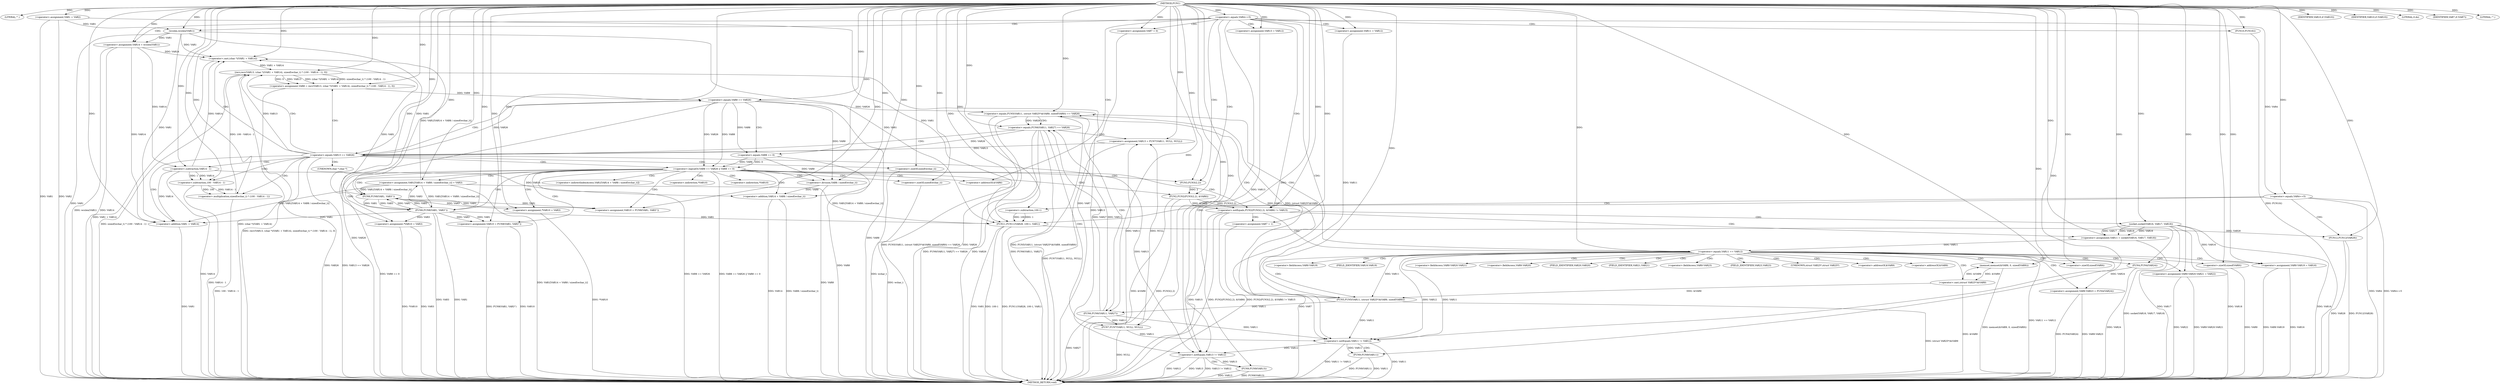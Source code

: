 digraph FUN1 {  
"1000100" [label = "(METHOD,FUN1)" ]
"1000315" [label = "(METHOD_RETURN,void)" ]
"1000103" [label = "(LITERAL,\"\",)" ]
"1000104" [label = "(<operator>.assignment,VAR1 = VAR2)" ]
"1000108" [label = "(<operator>.equals,VAR4==5)" ]
"1000115" [label = "(<operator>.assignment,VAR7 = 0)" ]
"1000122" [label = "(<operator>.assignment,VAR11 = VAR12)" ]
"1000126" [label = "(<operator>.assignment,VAR13 = VAR12)" ]
"1000130" [label = "(<operator>.assignment,VAR14 = wcslen(VAR1))" ]
"1000132" [label = "(wcslen,wcslen(VAR1))" ]
"1000137" [label = "(<operator>.notEquals,FUN2(FUN3(2,2), &VAR6) != VAR15)" ]
"1000138" [label = "(FUN2,FUN2(FUN3(2,2), &VAR6))" ]
"1000139" [label = "(FUN3,FUN3(2,2))" ]
"1000147" [label = "(<operator>.assignment,VAR7 = 1)" ]
"1000150" [label = "(<operator>.assignment,VAR11 = socket(VAR16, VAR17, VAR18))" ]
"1000152" [label = "(socket,socket(VAR16, VAR17, VAR18))" ]
"1000157" [label = "(<operator>.equals,VAR11 == VAR12)" ]
"1000162" [label = "(memset,memset(&VAR9, 0, sizeof(VAR9)))" ]
"1000166" [label = "(<operator>.sizeOf,sizeof(VAR9))" ]
"1000168" [label = "(<operator>.assignment,VAR9.VAR19 = VAR16)" ]
"1000173" [label = "(<operator>.assignment,VAR9.VAR20.VAR21 = VAR22)" ]
"1000180" [label = "(<operator>.assignment,VAR9.VAR23 = FUN4(VAR24))" ]
"1000184" [label = "(FUN4,FUN4(VAR24))" ]
"1000187" [label = "(<operator>.equals,FUN5(VAR11, (struct VAR25*)&VAR9, sizeof(VAR9)) == VAR26)" ]
"1000188" [label = "(FUN5,FUN5(VAR11, (struct VAR25*)&VAR9, sizeof(VAR9)))" ]
"1000190" [label = "(<operator>.cast,(struct VAR25*)&VAR9)" ]
"1000194" [label = "(<operator>.sizeOf,sizeof(VAR9))" ]
"1000200" [label = "(<operator>.equals,FUN6(VAR11, VAR27) == VAR26)" ]
"1000201" [label = "(FUN6,FUN6(VAR11, VAR27))" ]
"1000207" [label = "(<operator>.assignment,VAR13 = FUN7(VAR11, NULL, NULL))" ]
"1000209" [label = "(FUN7,FUN7(VAR11, NULL, NULL))" ]
"1000214" [label = "(<operator>.equals,VAR13 == VAR26)" ]
"1000219" [label = "(<operator>.assignment,VAR8 = recv(VAR13, (char *)(VAR1 + VAR14), sizeof(wchar_t) * (100 - VAR14 - 1), 0))" ]
"1000221" [label = "(recv,recv(VAR13, (char *)(VAR1 + VAR14), sizeof(wchar_t) * (100 - VAR14 - 1), 0))" ]
"1000223" [label = "(<operator>.cast,(char *)(VAR1 + VAR14))" ]
"1000225" [label = "(<operator>.addition,VAR1 + VAR14)" ]
"1000228" [label = "(<operator>.multiplication,sizeof(wchar_t) * (100 - VAR14 - 1))" ]
"1000229" [label = "(<operator>.sizeOf,sizeof(wchar_t))" ]
"1000231" [label = "(<operator>.subtraction,100 - VAR14 - 1)" ]
"1000233" [label = "(<operator>.subtraction,VAR14 - 1)" ]
"1000238" [label = "(<operator>.logicalOr,VAR8 == VAR26 || VAR8 == 0)" ]
"1000239" [label = "(<operator>.equals,VAR8 == VAR26)" ]
"1000242" [label = "(<operator>.equals,VAR8 == 0)" ]
"1000247" [label = "(<operator>.assignment,VAR1[VAR14 + VAR8 / sizeof(wchar_t)] = VAR3)" ]
"1000250" [label = "(<operator>.addition,VAR14 + VAR8 / sizeof(wchar_t))" ]
"1000252" [label = "(<operator>.division,VAR8 / sizeof(wchar_t))" ]
"1000254" [label = "(<operator>.sizeOf,sizeof(wchar_t))" ]
"1000257" [label = "(<operator>.assignment,VAR10 = FUN8(VAR1, VAR3''))" ]
"1000259" [label = "(FUN8,FUN8(VAR1, VAR3''))" ]
"1000263" [label = "(IDENTIFIER,VAR10,if (VAR10))" ]
"1000265" [label = "(<operator>.assignment,*VAR10 = VAR3)" ]
"1000269" [label = "(<operator>.assignment,VAR10 = FUN8(VAR1, VAR3''))" ]
"1000271" [label = "(FUN8,FUN8(VAR1, VAR3''))" ]
"1000275" [label = "(IDENTIFIER,VAR10,if (VAR10))" ]
"1000277" [label = "(<operator>.assignment,*VAR10 = VAR3)" ]
"1000281" [label = "(LITERAL,0,do)" ]
"1000283" [label = "(<operator>.notEquals,VAR11 != VAR12)" ]
"1000287" [label = "(FUN9,FUN9(VAR11))" ]
"1000290" [label = "(<operator>.notEquals,VAR13 != VAR12)" ]
"1000294" [label = "(FUN9,FUN9(VAR13))" ]
"1000297" [label = "(IDENTIFIER,VAR7,if (VAR7))" ]
"1000299" [label = "(FUN10,FUN10())" ]
"1000301" [label = "(<operator>.equals,VAR4==5)" ]
"1000306" [label = "(LITERAL,\"\",)" ]
"1000307" [label = "(FUN11,FUN11(VAR28, 100-1, VAR1))" ]
"1000309" [label = "(<operator>.subtraction,100-1)" ]
"1000313" [label = "(FUN12,FUN12(VAR28))" ]
"1000142" [label = "(<operator>.addressOf,&VAR6)" ]
"1000163" [label = "(<operator>.addressOf,&VAR9)" ]
"1000169" [label = "(<operator>.fieldAccess,VAR9.VAR19)" ]
"1000171" [label = "(FIELD_IDENTIFIER,VAR19,VAR19)" ]
"1000174" [label = "(<operator>.fieldAccess,VAR9.VAR20.VAR21)" ]
"1000175" [label = "(<operator>.fieldAccess,VAR9.VAR20)" ]
"1000177" [label = "(FIELD_IDENTIFIER,VAR20,VAR20)" ]
"1000178" [label = "(FIELD_IDENTIFIER,VAR21,VAR21)" ]
"1000181" [label = "(<operator>.fieldAccess,VAR9.VAR23)" ]
"1000183" [label = "(FIELD_IDENTIFIER,VAR23,VAR23)" ]
"1000191" [label = "(UNKNOWN,struct VAR25*,struct VAR25*)" ]
"1000192" [label = "(<operator>.addressOf,&VAR9)" ]
"1000224" [label = "(UNKNOWN,char *,char *)" ]
"1000248" [label = "(<operator>.indirectIndexAccess,VAR1[VAR14 + VAR8 / sizeof(wchar_t)])" ]
"1000266" [label = "(<operator>.indirection,*VAR10)" ]
"1000278" [label = "(<operator>.indirection,*VAR10)" ]
  "1000184" -> "1000315"  [ label = "DDG: VAR24"] 
  "1000147" -> "1000315"  [ label = "DDG: VAR7"] 
  "1000132" -> "1000315"  [ label = "DDG: VAR1"] 
  "1000187" -> "1000315"  [ label = "DDG: FUN5(VAR11, (struct VAR25*)&VAR9, sizeof(VAR9))"] 
  "1000247" -> "1000315"  [ label = "DDG: VAR1[VAR14 + VAR8 / sizeof(wchar_t)]"] 
  "1000307" -> "1000315"  [ label = "DDG: 100-1"] 
  "1000290" -> "1000315"  [ label = "DDG: VAR13"] 
  "1000168" -> "1000315"  [ label = "DDG: VAR16"] 
  "1000187" -> "1000315"  [ label = "DDG: FUN5(VAR11, (struct VAR25*)&VAR9, sizeof(VAR9)) == VAR26"] 
  "1000307" -> "1000315"  [ label = "DDG: VAR1"] 
  "1000138" -> "1000315"  [ label = "DDG: &VAR6"] 
  "1000223" -> "1000315"  [ label = "DDG: VAR1 + VAR14"] 
  "1000219" -> "1000315"  [ label = "DDG: recv(VAR13, (char *)(VAR1 + VAR14), sizeof(wchar_t) * (100 - VAR14 - 1), 0)"] 
  "1000250" -> "1000315"  [ label = "DDG: VAR14"] 
  "1000200" -> "1000315"  [ label = "DDG: FUN6(VAR11, VAR27)"] 
  "1000290" -> "1000315"  [ label = "DDG: VAR12"] 
  "1000221" -> "1000315"  [ label = "DDG: (char *)(VAR1 + VAR14)"] 
  "1000207" -> "1000315"  [ label = "DDG: FUN7(VAR11, NULL, NULL)"] 
  "1000283" -> "1000315"  [ label = "DDG: VAR11"] 
  "1000294" -> "1000315"  [ label = "DDG: FUN9(VAR13)"] 
  "1000238" -> "1000315"  [ label = "DDG: VAR8 == VAR26"] 
  "1000231" -> "1000315"  [ label = "DDG: VAR14 - 1"] 
  "1000252" -> "1000315"  [ label = "DDG: VAR8"] 
  "1000290" -> "1000315"  [ label = "DDG: VAR13 != VAR12"] 
  "1000168" -> "1000315"  [ label = "DDG: VAR9.VAR19"] 
  "1000277" -> "1000315"  [ label = "DDG: VAR3"] 
  "1000188" -> "1000315"  [ label = "DDG: (struct VAR25*)&VAR9"] 
  "1000200" -> "1000315"  [ label = "DDG: FUN6(VAR11, VAR27) == VAR26"] 
  "1000214" -> "1000315"  [ label = "DDG: VAR26"] 
  "1000157" -> "1000315"  [ label = "DDG: VAR11 == VAR12"] 
  "1000287" -> "1000315"  [ label = "DDG: FUN9(VAR11)"] 
  "1000173" -> "1000315"  [ label = "DDG: VAR22"] 
  "1000254" -> "1000315"  [ label = "DDG: wchar_t"] 
  "1000104" -> "1000315"  [ label = "DDG: VAR1"] 
  "1000225" -> "1000315"  [ label = "DDG: VAR1"] 
  "1000299" -> "1000315"  [ label = "DDG: FUN10()"] 
  "1000313" -> "1000315"  [ label = "DDG: FUN12(VAR28)"] 
  "1000239" -> "1000315"  [ label = "DDG: VAR8"] 
  "1000238" -> "1000315"  [ label = "DDG: VAR8 == VAR26 || VAR8 == 0"] 
  "1000221" -> "1000315"  [ label = "DDG: sizeof(wchar_t) * (100 - VAR14 - 1)"] 
  "1000214" -> "1000315"  [ label = "DDG: VAR13 == VAR26"] 
  "1000307" -> "1000315"  [ label = "DDG: FUN11(VAR28, 100-1, VAR1)"] 
  "1000130" -> "1000315"  [ label = "DDG: wcslen(VAR1)"] 
  "1000138" -> "1000315"  [ label = "DDG: FUN3(2,2)"] 
  "1000194" -> "1000315"  [ label = "DDG: VAR9"] 
  "1000180" -> "1000315"  [ label = "DDG: FUN4(VAR24)"] 
  "1000150" -> "1000315"  [ label = "DDG: socket(VAR16, VAR17, VAR18)"] 
  "1000250" -> "1000315"  [ label = "DDG: VAR8 / sizeof(wchar_t)"] 
  "1000152" -> "1000315"  [ label = "DDG: VAR18"] 
  "1000137" -> "1000315"  [ label = "DDG: VAR15"] 
  "1000180" -> "1000315"  [ label = "DDG: VAR9.VAR23"] 
  "1000301" -> "1000315"  [ label = "DDG: VAR4==5"] 
  "1000201" -> "1000315"  [ label = "DDG: VAR27"] 
  "1000265" -> "1000315"  [ label = "DDG: *VAR10"] 
  "1000152" -> "1000315"  [ label = "DDG: VAR16"] 
  "1000301" -> "1000315"  [ label = "DDG: VAR4"] 
  "1000228" -> "1000315"  [ label = "DDG: 100 - VAR14 - 1"] 
  "1000277" -> "1000315"  [ label = "DDG: *VAR10"] 
  "1000209" -> "1000315"  [ label = "DDG: NULL"] 
  "1000152" -> "1000315"  [ label = "DDG: VAR17"] 
  "1000294" -> "1000315"  [ label = "DDG: VAR13"] 
  "1000271" -> "1000315"  [ label = "DDG: VAR3"] 
  "1000233" -> "1000315"  [ label = "DDG: VAR14"] 
  "1000229" -> "1000315"  [ label = "DDG: wchar_t"] 
  "1000238" -> "1000315"  [ label = "DDG: VAR8 == 0"] 
  "1000287" -> "1000315"  [ label = "DDG: VAR11"] 
  "1000269" -> "1000315"  [ label = "DDG: VAR10"] 
  "1000271" -> "1000315"  [ label = "DDG: VAR1"] 
  "1000137" -> "1000315"  [ label = "DDG: FUN2(FUN3(2,2), &VAR6)"] 
  "1000187" -> "1000315"  [ label = "DDG: VAR26"] 
  "1000162" -> "1000315"  [ label = "DDG: memset(&VAR9, 0, sizeof(VAR9))"] 
  "1000283" -> "1000315"  [ label = "DDG: VAR11 != VAR12"] 
  "1000313" -> "1000315"  [ label = "DDG: VAR28"] 
  "1000239" -> "1000315"  [ label = "DDG: VAR26"] 
  "1000269" -> "1000315"  [ label = "DDG: FUN8(VAR1, VAR3'')"] 
  "1000115" -> "1000315"  [ label = "DDG: VAR7"] 
  "1000190" -> "1000315"  [ label = "DDG: &VAR9"] 
  "1000173" -> "1000315"  [ label = "DDG: VAR9.VAR20.VAR21"] 
  "1000137" -> "1000315"  [ label = "DDG: FUN2(FUN3(2,2), &VAR6) != VAR15"] 
  "1000242" -> "1000315"  [ label = "DDG: VAR8"] 
  "1000104" -> "1000315"  [ label = "DDG: VAR2"] 
  "1000130" -> "1000315"  [ label = "DDG: VAR14"] 
  "1000200" -> "1000315"  [ label = "DDG: VAR26"] 
  "1000100" -> "1000103"  [ label = "DDG: "] 
  "1000100" -> "1000104"  [ label = "DDG: "] 
  "1000100" -> "1000108"  [ label = "DDG: "] 
  "1000100" -> "1000115"  [ label = "DDG: "] 
  "1000100" -> "1000122"  [ label = "DDG: "] 
  "1000100" -> "1000126"  [ label = "DDG: "] 
  "1000132" -> "1000130"  [ label = "DDG: VAR1"] 
  "1000100" -> "1000130"  [ label = "DDG: "] 
  "1000104" -> "1000132"  [ label = "DDG: VAR1"] 
  "1000100" -> "1000132"  [ label = "DDG: "] 
  "1000138" -> "1000137"  [ label = "DDG: FUN3(2,2)"] 
  "1000138" -> "1000137"  [ label = "DDG: &VAR6"] 
  "1000139" -> "1000138"  [ label = "DDG: 2"] 
  "1000100" -> "1000139"  [ label = "DDG: "] 
  "1000100" -> "1000137"  [ label = "DDG: "] 
  "1000100" -> "1000147"  [ label = "DDG: "] 
  "1000152" -> "1000150"  [ label = "DDG: VAR16"] 
  "1000152" -> "1000150"  [ label = "DDG: VAR17"] 
  "1000152" -> "1000150"  [ label = "DDG: VAR18"] 
  "1000100" -> "1000150"  [ label = "DDG: "] 
  "1000100" -> "1000152"  [ label = "DDG: "] 
  "1000150" -> "1000157"  [ label = "DDG: VAR11"] 
  "1000100" -> "1000157"  [ label = "DDG: "] 
  "1000190" -> "1000162"  [ label = "DDG: &VAR9"] 
  "1000100" -> "1000162"  [ label = "DDG: "] 
  "1000100" -> "1000166"  [ label = "DDG: "] 
  "1000152" -> "1000168"  [ label = "DDG: VAR16"] 
  "1000100" -> "1000168"  [ label = "DDG: "] 
  "1000100" -> "1000173"  [ label = "DDG: "] 
  "1000184" -> "1000180"  [ label = "DDG: VAR24"] 
  "1000100" -> "1000184"  [ label = "DDG: "] 
  "1000188" -> "1000187"  [ label = "DDG: VAR11"] 
  "1000188" -> "1000187"  [ label = "DDG: (struct VAR25*)&VAR9"] 
  "1000157" -> "1000188"  [ label = "DDG: VAR11"] 
  "1000100" -> "1000188"  [ label = "DDG: "] 
  "1000190" -> "1000188"  [ label = "DDG: &VAR9"] 
  "1000162" -> "1000190"  [ label = "DDG: &VAR9"] 
  "1000100" -> "1000194"  [ label = "DDG: "] 
  "1000239" -> "1000187"  [ label = "DDG: VAR26"] 
  "1000100" -> "1000187"  [ label = "DDG: "] 
  "1000201" -> "1000200"  [ label = "DDG: VAR11"] 
  "1000201" -> "1000200"  [ label = "DDG: VAR27"] 
  "1000188" -> "1000201"  [ label = "DDG: VAR11"] 
  "1000100" -> "1000201"  [ label = "DDG: "] 
  "1000187" -> "1000200"  [ label = "DDG: VAR26"] 
  "1000100" -> "1000200"  [ label = "DDG: "] 
  "1000209" -> "1000207"  [ label = "DDG: VAR11"] 
  "1000209" -> "1000207"  [ label = "DDG: NULL"] 
  "1000100" -> "1000207"  [ label = "DDG: "] 
  "1000201" -> "1000209"  [ label = "DDG: VAR11"] 
  "1000100" -> "1000209"  [ label = "DDG: "] 
  "1000207" -> "1000214"  [ label = "DDG: VAR13"] 
  "1000100" -> "1000214"  [ label = "DDG: "] 
  "1000200" -> "1000214"  [ label = "DDG: VAR26"] 
  "1000221" -> "1000219"  [ label = "DDG: VAR13"] 
  "1000221" -> "1000219"  [ label = "DDG: (char *)(VAR1 + VAR14)"] 
  "1000221" -> "1000219"  [ label = "DDG: sizeof(wchar_t) * (100 - VAR14 - 1)"] 
  "1000221" -> "1000219"  [ label = "DDG: 0"] 
  "1000100" -> "1000219"  [ label = "DDG: "] 
  "1000214" -> "1000221"  [ label = "DDG: VAR13"] 
  "1000100" -> "1000221"  [ label = "DDG: "] 
  "1000223" -> "1000221"  [ label = "DDG: VAR1 + VAR14"] 
  "1000247" -> "1000223"  [ label = "DDG: VAR1[VAR14 + VAR8 / sizeof(wchar_t)]"] 
  "1000132" -> "1000223"  [ label = "DDG: VAR1"] 
  "1000271" -> "1000223"  [ label = "DDG: VAR1"] 
  "1000100" -> "1000223"  [ label = "DDG: "] 
  "1000130" -> "1000223"  [ label = "DDG: VAR14"] 
  "1000233" -> "1000223"  [ label = "DDG: VAR14"] 
  "1000247" -> "1000225"  [ label = "DDG: VAR1[VAR14 + VAR8 / sizeof(wchar_t)]"] 
  "1000132" -> "1000225"  [ label = "DDG: VAR1"] 
  "1000271" -> "1000225"  [ label = "DDG: VAR1"] 
  "1000100" -> "1000225"  [ label = "DDG: "] 
  "1000130" -> "1000225"  [ label = "DDG: VAR14"] 
  "1000233" -> "1000225"  [ label = "DDG: VAR14"] 
  "1000228" -> "1000221"  [ label = "DDG: 100 - VAR14 - 1"] 
  "1000100" -> "1000228"  [ label = "DDG: "] 
  "1000100" -> "1000229"  [ label = "DDG: "] 
  "1000231" -> "1000228"  [ label = "DDG: 100"] 
  "1000231" -> "1000228"  [ label = "DDG: VAR14 - 1"] 
  "1000100" -> "1000231"  [ label = "DDG: "] 
  "1000233" -> "1000231"  [ label = "DDG: VAR14"] 
  "1000233" -> "1000231"  [ label = "DDG: 1"] 
  "1000100" -> "1000233"  [ label = "DDG: "] 
  "1000130" -> "1000233"  [ label = "DDG: VAR14"] 
  "1000239" -> "1000238"  [ label = "DDG: VAR8"] 
  "1000239" -> "1000238"  [ label = "DDG: VAR26"] 
  "1000219" -> "1000239"  [ label = "DDG: VAR8"] 
  "1000100" -> "1000239"  [ label = "DDG: "] 
  "1000214" -> "1000239"  [ label = "DDG: VAR26"] 
  "1000242" -> "1000238"  [ label = "DDG: VAR8"] 
  "1000242" -> "1000238"  [ label = "DDG: 0"] 
  "1000239" -> "1000242"  [ label = "DDG: VAR8"] 
  "1000100" -> "1000242"  [ label = "DDG: "] 
  "1000271" -> "1000247"  [ label = "DDG: VAR3"] 
  "1000100" -> "1000247"  [ label = "DDG: "] 
  "1000233" -> "1000250"  [ label = "DDG: VAR14"] 
  "1000100" -> "1000250"  [ label = "DDG: "] 
  "1000252" -> "1000250"  [ label = "DDG: VAR8"] 
  "1000239" -> "1000252"  [ label = "DDG: VAR8"] 
  "1000242" -> "1000252"  [ label = "DDG: VAR8"] 
  "1000100" -> "1000252"  [ label = "DDG: "] 
  "1000100" -> "1000254"  [ label = "DDG: "] 
  "1000259" -> "1000257"  [ label = "DDG: VAR1"] 
  "1000259" -> "1000257"  [ label = "DDG: VAR3"] 
  "1000100" -> "1000257"  [ label = "DDG: "] 
  "1000247" -> "1000259"  [ label = "DDG: VAR1[VAR14 + VAR8 / sizeof(wchar_t)]"] 
  "1000100" -> "1000259"  [ label = "DDG: "] 
  "1000132" -> "1000259"  [ label = "DDG: VAR1"] 
  "1000271" -> "1000259"  [ label = "DDG: VAR1"] 
  "1000271" -> "1000259"  [ label = "DDG: VAR3"] 
  "1000100" -> "1000263"  [ label = "DDG: "] 
  "1000259" -> "1000265"  [ label = "DDG: VAR3"] 
  "1000100" -> "1000265"  [ label = "DDG: "] 
  "1000271" -> "1000269"  [ label = "DDG: VAR1"] 
  "1000271" -> "1000269"  [ label = "DDG: VAR3"] 
  "1000100" -> "1000269"  [ label = "DDG: "] 
  "1000247" -> "1000271"  [ label = "DDG: VAR1[VAR14 + VAR8 / sizeof(wchar_t)]"] 
  "1000259" -> "1000271"  [ label = "DDG: VAR1"] 
  "1000100" -> "1000271"  [ label = "DDG: "] 
  "1000259" -> "1000271"  [ label = "DDG: VAR3"] 
  "1000100" -> "1000275"  [ label = "DDG: "] 
  "1000271" -> "1000277"  [ label = "DDG: VAR3"] 
  "1000100" -> "1000277"  [ label = "DDG: "] 
  "1000100" -> "1000281"  [ label = "DDG: "] 
  "1000209" -> "1000283"  [ label = "DDG: VAR11"] 
  "1000188" -> "1000283"  [ label = "DDG: VAR11"] 
  "1000122" -> "1000283"  [ label = "DDG: VAR11"] 
  "1000157" -> "1000283"  [ label = "DDG: VAR11"] 
  "1000201" -> "1000283"  [ label = "DDG: VAR11"] 
  "1000100" -> "1000283"  [ label = "DDG: "] 
  "1000157" -> "1000283"  [ label = "DDG: VAR12"] 
  "1000283" -> "1000287"  [ label = "DDG: VAR11"] 
  "1000100" -> "1000287"  [ label = "DDG: "] 
  "1000221" -> "1000290"  [ label = "DDG: VAR13"] 
  "1000126" -> "1000290"  [ label = "DDG: VAR13"] 
  "1000214" -> "1000290"  [ label = "DDG: VAR13"] 
  "1000100" -> "1000290"  [ label = "DDG: "] 
  "1000283" -> "1000290"  [ label = "DDG: VAR12"] 
  "1000290" -> "1000294"  [ label = "DDG: VAR13"] 
  "1000100" -> "1000294"  [ label = "DDG: "] 
  "1000100" -> "1000297"  [ label = "DDG: "] 
  "1000100" -> "1000299"  [ label = "DDG: "] 
  "1000108" -> "1000301"  [ label = "DDG: VAR4"] 
  "1000100" -> "1000301"  [ label = "DDG: "] 
  "1000100" -> "1000306"  [ label = "DDG: "] 
  "1000100" -> "1000307"  [ label = "DDG: "] 
  "1000309" -> "1000307"  [ label = "DDG: 100"] 
  "1000309" -> "1000307"  [ label = "DDG: 1"] 
  "1000100" -> "1000309"  [ label = "DDG: "] 
  "1000247" -> "1000307"  [ label = "DDG: VAR1[VAR14 + VAR8 / sizeof(wchar_t)]"] 
  "1000132" -> "1000307"  [ label = "DDG: VAR1"] 
  "1000271" -> "1000307"  [ label = "DDG: VAR1"] 
  "1000104" -> "1000307"  [ label = "DDG: VAR1"] 
  "1000307" -> "1000313"  [ label = "DDG: VAR28"] 
  "1000100" -> "1000313"  [ label = "DDG: "] 
  "1000108" -> "1000142"  [ label = "CDG: "] 
  "1000108" -> "1000139"  [ label = "CDG: "] 
  "1000108" -> "1000122"  [ label = "CDG: "] 
  "1000108" -> "1000126"  [ label = "CDG: "] 
  "1000108" -> "1000132"  [ label = "CDG: "] 
  "1000108" -> "1000130"  [ label = "CDG: "] 
  "1000108" -> "1000138"  [ label = "CDG: "] 
  "1000108" -> "1000290"  [ label = "CDG: "] 
  "1000108" -> "1000283"  [ label = "CDG: "] 
  "1000108" -> "1000137"  [ label = "CDG: "] 
  "1000108" -> "1000115"  [ label = "CDG: "] 
  "1000108" -> "1000299"  [ label = "CDG: "] 
  "1000137" -> "1000150"  [ label = "CDG: "] 
  "1000137" -> "1000157"  [ label = "CDG: "] 
  "1000137" -> "1000152"  [ label = "CDG: "] 
  "1000137" -> "1000147"  [ label = "CDG: "] 
  "1000157" -> "1000174"  [ label = "CDG: "] 
  "1000157" -> "1000191"  [ label = "CDG: "] 
  "1000157" -> "1000166"  [ label = "CDG: "] 
  "1000157" -> "1000180"  [ label = "CDG: "] 
  "1000157" -> "1000183"  [ label = "CDG: "] 
  "1000157" -> "1000188"  [ label = "CDG: "] 
  "1000157" -> "1000190"  [ label = "CDG: "] 
  "1000157" -> "1000175"  [ label = "CDG: "] 
  "1000157" -> "1000194"  [ label = "CDG: "] 
  "1000157" -> "1000192"  [ label = "CDG: "] 
  "1000157" -> "1000187"  [ label = "CDG: "] 
  "1000157" -> "1000169"  [ label = "CDG: "] 
  "1000157" -> "1000163"  [ label = "CDG: "] 
  "1000157" -> "1000168"  [ label = "CDG: "] 
  "1000157" -> "1000178"  [ label = "CDG: "] 
  "1000157" -> "1000173"  [ label = "CDG: "] 
  "1000157" -> "1000171"  [ label = "CDG: "] 
  "1000157" -> "1000184"  [ label = "CDG: "] 
  "1000157" -> "1000177"  [ label = "CDG: "] 
  "1000157" -> "1000162"  [ label = "CDG: "] 
  "1000157" -> "1000181"  [ label = "CDG: "] 
  "1000187" -> "1000200"  [ label = "CDG: "] 
  "1000187" -> "1000201"  [ label = "CDG: "] 
  "1000200" -> "1000214"  [ label = "CDG: "] 
  "1000200" -> "1000207"  [ label = "CDG: "] 
  "1000200" -> "1000209"  [ label = "CDG: "] 
  "1000214" -> "1000238"  [ label = "CDG: "] 
  "1000214" -> "1000221"  [ label = "CDG: "] 
  "1000214" -> "1000233"  [ label = "CDG: "] 
  "1000214" -> "1000219"  [ label = "CDG: "] 
  "1000214" -> "1000224"  [ label = "CDG: "] 
  "1000214" -> "1000239"  [ label = "CDG: "] 
  "1000214" -> "1000229"  [ label = "CDG: "] 
  "1000214" -> "1000225"  [ label = "CDG: "] 
  "1000214" -> "1000231"  [ label = "CDG: "] 
  "1000214" -> "1000223"  [ label = "CDG: "] 
  "1000214" -> "1000228"  [ label = "CDG: "] 
  "1000238" -> "1000259"  [ label = "CDG: "] 
  "1000238" -> "1000269"  [ label = "CDG: "] 
  "1000238" -> "1000254"  [ label = "CDG: "] 
  "1000238" -> "1000250"  [ label = "CDG: "] 
  "1000238" -> "1000248"  [ label = "CDG: "] 
  "1000238" -> "1000247"  [ label = "CDG: "] 
  "1000238" -> "1000271"  [ label = "CDG: "] 
  "1000238" -> "1000252"  [ label = "CDG: "] 
  "1000238" -> "1000257"  [ label = "CDG: "] 
  "1000238" -> "1000142"  [ label = "CDG: "] 
  "1000238" -> "1000139"  [ label = "CDG: "] 
  "1000238" -> "1000138"  [ label = "CDG: "] 
  "1000238" -> "1000137"  [ label = "CDG: "] 
  "1000238" -> "1000265"  [ label = "CDG: "] 
  "1000238" -> "1000266"  [ label = "CDG: "] 
  "1000238" -> "1000277"  [ label = "CDG: "] 
  "1000238" -> "1000278"  [ label = "CDG: "] 
  "1000239" -> "1000242"  [ label = "CDG: "] 
  "1000283" -> "1000287"  [ label = "CDG: "] 
  "1000290" -> "1000294"  [ label = "CDG: "] 
  "1000301" -> "1000313"  [ label = "CDG: "] 
  "1000301" -> "1000307"  [ label = "CDG: "] 
  "1000301" -> "1000309"  [ label = "CDG: "] 
}
